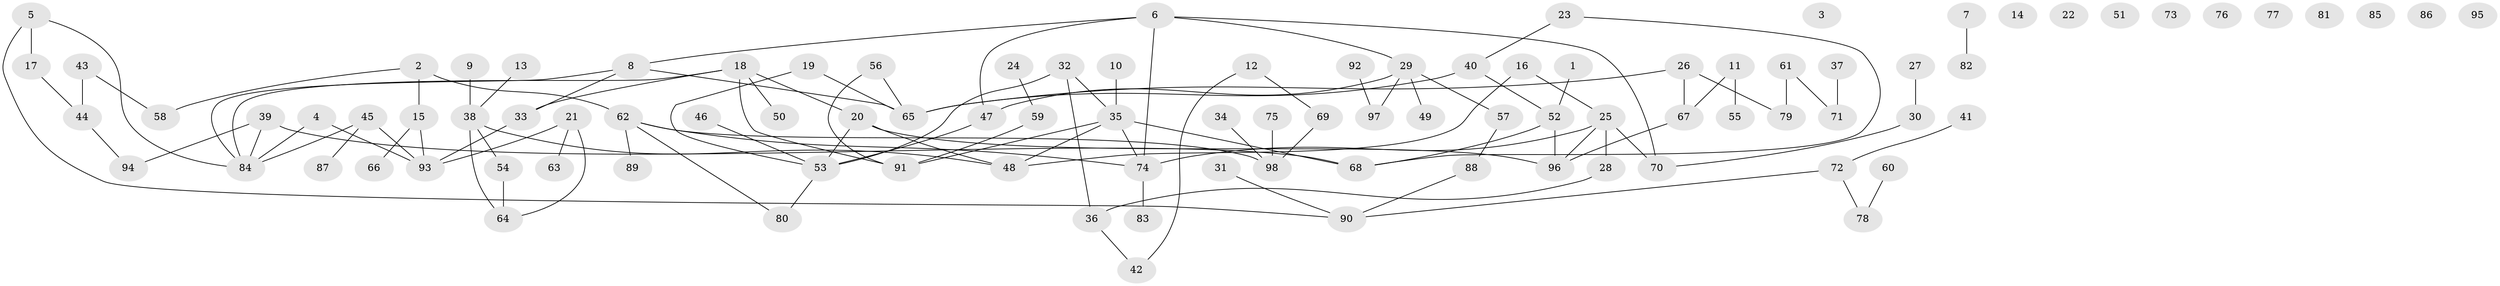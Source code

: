 // coarse degree distribution, {5: 0.11764705882352941, 4: 0.058823529411764705, 0: 0.17647058823529413, 7: 0.014705882352941176, 3: 0.14705882352941177, 6: 0.014705882352941176, 1: 0.20588235294117646, 2: 0.25, 9: 0.014705882352941176}
// Generated by graph-tools (version 1.1) at 2025/16/03/04/25 18:16:36]
// undirected, 98 vertices, 112 edges
graph export_dot {
graph [start="1"]
  node [color=gray90,style=filled];
  1;
  2;
  3;
  4;
  5;
  6;
  7;
  8;
  9;
  10;
  11;
  12;
  13;
  14;
  15;
  16;
  17;
  18;
  19;
  20;
  21;
  22;
  23;
  24;
  25;
  26;
  27;
  28;
  29;
  30;
  31;
  32;
  33;
  34;
  35;
  36;
  37;
  38;
  39;
  40;
  41;
  42;
  43;
  44;
  45;
  46;
  47;
  48;
  49;
  50;
  51;
  52;
  53;
  54;
  55;
  56;
  57;
  58;
  59;
  60;
  61;
  62;
  63;
  64;
  65;
  66;
  67;
  68;
  69;
  70;
  71;
  72;
  73;
  74;
  75;
  76;
  77;
  78;
  79;
  80;
  81;
  82;
  83;
  84;
  85;
  86;
  87;
  88;
  89;
  90;
  91;
  92;
  93;
  94;
  95;
  96;
  97;
  98;
  1 -- 52;
  2 -- 15;
  2 -- 58;
  2 -- 62;
  4 -- 84;
  4 -- 93;
  5 -- 17;
  5 -- 84;
  5 -- 90;
  6 -- 8;
  6 -- 29;
  6 -- 47;
  6 -- 70;
  6 -- 74;
  7 -- 82;
  8 -- 33;
  8 -- 65;
  8 -- 84;
  9 -- 38;
  10 -- 35;
  11 -- 55;
  11 -- 67;
  12 -- 42;
  12 -- 69;
  13 -- 38;
  15 -- 66;
  15 -- 93;
  16 -- 25;
  16 -- 48;
  17 -- 44;
  18 -- 20;
  18 -- 33;
  18 -- 50;
  18 -- 84;
  18 -- 91;
  19 -- 53;
  19 -- 65;
  20 -- 48;
  20 -- 53;
  20 -- 96;
  21 -- 63;
  21 -- 64;
  21 -- 93;
  23 -- 40;
  23 -- 68;
  24 -- 59;
  25 -- 28;
  25 -- 70;
  25 -- 74;
  25 -- 96;
  26 -- 65;
  26 -- 67;
  26 -- 79;
  27 -- 30;
  28 -- 36;
  29 -- 47;
  29 -- 49;
  29 -- 57;
  29 -- 97;
  30 -- 70;
  31 -- 90;
  32 -- 35;
  32 -- 36;
  32 -- 53;
  33 -- 93;
  34 -- 98;
  35 -- 48;
  35 -- 68;
  35 -- 74;
  35 -- 91;
  36 -- 42;
  37 -- 71;
  38 -- 48;
  38 -- 54;
  38 -- 64;
  39 -- 68;
  39 -- 84;
  39 -- 94;
  40 -- 52;
  40 -- 65;
  41 -- 72;
  43 -- 44;
  43 -- 58;
  44 -- 94;
  45 -- 84;
  45 -- 87;
  45 -- 93;
  46 -- 53;
  47 -- 53;
  52 -- 68;
  52 -- 96;
  53 -- 80;
  54 -- 64;
  56 -- 65;
  56 -- 91;
  57 -- 88;
  59 -- 91;
  60 -- 78;
  61 -- 71;
  61 -- 79;
  62 -- 74;
  62 -- 80;
  62 -- 89;
  62 -- 98;
  67 -- 96;
  69 -- 98;
  72 -- 78;
  72 -- 90;
  74 -- 83;
  75 -- 98;
  88 -- 90;
  92 -- 97;
}

